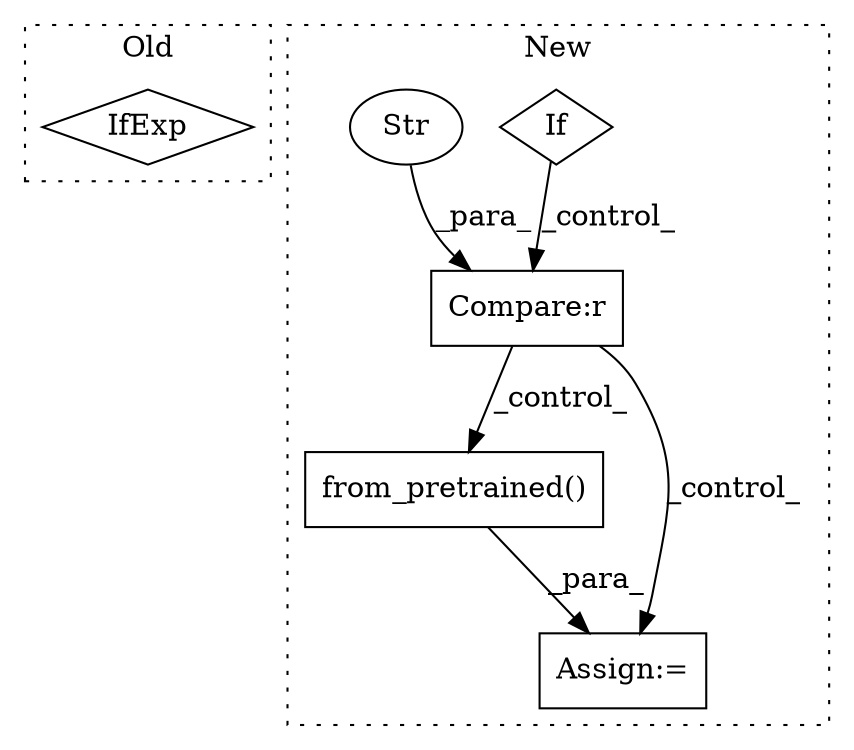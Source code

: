 digraph G {
subgraph cluster0 {
1 [label="IfExp" a="51" s="6338,6380" l="12,14" shape="diamond"];
label = "Old";
style="dotted";
}
subgraph cluster1 {
2 [label="from_pretrained()" a="75" s="6339,6390" l="37,28" shape="box"];
3 [label="If" a="96" s="6117" l="0" shape="diamond"];
4 [label="Compare:r" a="40" s="6279" l="34" shape="box"];
5 [label="Str" a="66" s="6296" l="17" shape="ellipse"];
6 [label="Assign:=" a="68" s="6336" l="3" shape="box"];
label = "New";
style="dotted";
}
2 -> 6 [label="_para_"];
3 -> 4 [label="_control_"];
4 -> 2 [label="_control_"];
4 -> 6 [label="_control_"];
5 -> 4 [label="_para_"];
}
